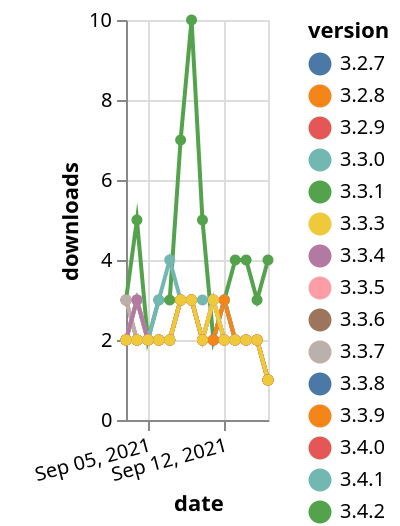 {"$schema": "https://vega.github.io/schema/vega-lite/v5.json", "description": "A simple bar chart with embedded data.", "data": {"values": [{"date": "2021-09-03", "total": 1131, "delta": 2, "version": "3.3.8"}, {"date": "2021-09-04", "total": 1133, "delta": 2, "version": "3.3.8"}, {"date": "2021-09-05", "total": 1135, "delta": 2, "version": "3.3.8"}, {"date": "2021-09-06", "total": 1137, "delta": 2, "version": "3.3.8"}, {"date": "2021-09-07", "total": 1139, "delta": 2, "version": "3.3.8"}, {"date": "2021-09-08", "total": 1142, "delta": 3, "version": "3.3.8"}, {"date": "2021-09-09", "total": 1145, "delta": 3, "version": "3.3.8"}, {"date": "2021-09-10", "total": 1147, "delta": 2, "version": "3.3.8"}, {"date": "2021-09-11", "total": 1149, "delta": 2, "version": "3.3.8"}, {"date": "2021-09-12", "total": 1151, "delta": 2, "version": "3.3.8"}, {"date": "2021-09-13", "total": 1153, "delta": 2, "version": "3.3.8"}, {"date": "2021-09-14", "total": 1155, "delta": 2, "version": "3.3.8"}, {"date": "2021-09-15", "total": 1157, "delta": 2, "version": "3.3.8"}, {"date": "2021-09-16", "total": 1158, "delta": 1, "version": "3.3.8"}, {"date": "2021-09-03", "total": 2135, "delta": 2, "version": "3.3.1"}, {"date": "2021-09-04", "total": 2138, "delta": 3, "version": "3.3.1"}, {"date": "2021-09-05", "total": 2140, "delta": 2, "version": "3.3.1"}, {"date": "2021-09-06", "total": 2142, "delta": 2, "version": "3.3.1"}, {"date": "2021-09-07", "total": 2144, "delta": 2, "version": "3.3.1"}, {"date": "2021-09-08", "total": 2147, "delta": 3, "version": "3.3.1"}, {"date": "2021-09-09", "total": 2150, "delta": 3, "version": "3.3.1"}, {"date": "2021-09-10", "total": 2152, "delta": 2, "version": "3.3.1"}, {"date": "2021-09-11", "total": 2155, "delta": 3, "version": "3.3.1"}, {"date": "2021-09-12", "total": 2157, "delta": 2, "version": "3.3.1"}, {"date": "2021-09-13", "total": 2159, "delta": 2, "version": "3.3.1"}, {"date": "2021-09-14", "total": 2161, "delta": 2, "version": "3.3.1"}, {"date": "2021-09-15", "total": 2163, "delta": 2, "version": "3.3.1"}, {"date": "2021-09-16", "total": 2164, "delta": 1, "version": "3.3.1"}, {"date": "2021-09-03", "total": 2379, "delta": 2, "version": "3.2.7"}, {"date": "2021-09-04", "total": 2381, "delta": 2, "version": "3.2.7"}, {"date": "2021-09-05", "total": 2383, "delta": 2, "version": "3.2.7"}, {"date": "2021-09-06", "total": 2385, "delta": 2, "version": "3.2.7"}, {"date": "2021-09-07", "total": 2387, "delta": 2, "version": "3.2.7"}, {"date": "2021-09-08", "total": 2390, "delta": 3, "version": "3.2.7"}, {"date": "2021-09-09", "total": 2393, "delta": 3, "version": "3.2.7"}, {"date": "2021-09-10", "total": 2395, "delta": 2, "version": "3.2.7"}, {"date": "2021-09-11", "total": 2397, "delta": 2, "version": "3.2.7"}, {"date": "2021-09-12", "total": 2400, "delta": 3, "version": "3.2.7"}, {"date": "2021-09-13", "total": 2402, "delta": 2, "version": "3.2.7"}, {"date": "2021-09-14", "total": 2404, "delta": 2, "version": "3.2.7"}, {"date": "2021-09-15", "total": 2406, "delta": 2, "version": "3.2.7"}, {"date": "2021-09-16", "total": 2407, "delta": 1, "version": "3.2.7"}, {"date": "2021-09-03", "total": 1347, "delta": 3, "version": "3.4.2"}, {"date": "2021-09-04", "total": 1352, "delta": 5, "version": "3.4.2"}, {"date": "2021-09-05", "total": 1354, "delta": 2, "version": "3.4.2"}, {"date": "2021-09-06", "total": 1357, "delta": 3, "version": "3.4.2"}, {"date": "2021-09-07", "total": 1360, "delta": 3, "version": "3.4.2"}, {"date": "2021-09-08", "total": 1367, "delta": 7, "version": "3.4.2"}, {"date": "2021-09-09", "total": 1377, "delta": 10, "version": "3.4.2"}, {"date": "2021-09-10", "total": 1382, "delta": 5, "version": "3.4.2"}, {"date": "2021-09-11", "total": 1384, "delta": 2, "version": "3.4.2"}, {"date": "2021-09-12", "total": 1387, "delta": 3, "version": "3.4.2"}, {"date": "2021-09-13", "total": 1391, "delta": 4, "version": "3.4.2"}, {"date": "2021-09-14", "total": 1395, "delta": 4, "version": "3.4.2"}, {"date": "2021-09-15", "total": 1398, "delta": 3, "version": "3.4.2"}, {"date": "2021-09-16", "total": 1402, "delta": 4, "version": "3.4.2"}, {"date": "2021-09-03", "total": 2796, "delta": 2, "version": "3.3.0"}, {"date": "2021-09-04", "total": 2798, "delta": 2, "version": "3.3.0"}, {"date": "2021-09-05", "total": 2800, "delta": 2, "version": "3.3.0"}, {"date": "2021-09-06", "total": 2803, "delta": 3, "version": "3.3.0"}, {"date": "2021-09-07", "total": 2807, "delta": 4, "version": "3.3.0"}, {"date": "2021-09-08", "total": 2810, "delta": 3, "version": "3.3.0"}, {"date": "2021-09-09", "total": 2813, "delta": 3, "version": "3.3.0"}, {"date": "2021-09-10", "total": 2816, "delta": 3, "version": "3.3.0"}, {"date": "2021-09-11", "total": 2819, "delta": 3, "version": "3.3.0"}, {"date": "2021-09-12", "total": 2822, "delta": 3, "version": "3.3.0"}, {"date": "2021-09-13", "total": 2824, "delta": 2, "version": "3.3.0"}, {"date": "2021-09-14", "total": 2826, "delta": 2, "version": "3.3.0"}, {"date": "2021-09-15", "total": 2828, "delta": 2, "version": "3.3.0"}, {"date": "2021-09-16", "total": 2829, "delta": 1, "version": "3.3.0"}, {"date": "2021-09-03", "total": 1077, "delta": 2, "version": "3.4.0"}, {"date": "2021-09-04", "total": 1079, "delta": 2, "version": "3.4.0"}, {"date": "2021-09-05", "total": 1081, "delta": 2, "version": "3.4.0"}, {"date": "2021-09-06", "total": 1083, "delta": 2, "version": "3.4.0"}, {"date": "2021-09-07", "total": 1085, "delta": 2, "version": "3.4.0"}, {"date": "2021-09-08", "total": 1088, "delta": 3, "version": "3.4.0"}, {"date": "2021-09-09", "total": 1091, "delta": 3, "version": "3.4.0"}, {"date": "2021-09-10", "total": 1093, "delta": 2, "version": "3.4.0"}, {"date": "2021-09-11", "total": 1095, "delta": 2, "version": "3.4.0"}, {"date": "2021-09-12", "total": 1097, "delta": 2, "version": "3.4.0"}, {"date": "2021-09-13", "total": 1099, "delta": 2, "version": "3.4.0"}, {"date": "2021-09-14", "total": 1101, "delta": 2, "version": "3.4.0"}, {"date": "2021-09-15", "total": 1103, "delta": 2, "version": "3.4.0"}, {"date": "2021-09-16", "total": 1104, "delta": 1, "version": "3.4.0"}, {"date": "2021-09-03", "total": 1236, "delta": 2, "version": "3.4.1"}, {"date": "2021-09-04", "total": 1239, "delta": 3, "version": "3.4.1"}, {"date": "2021-09-05", "total": 1241, "delta": 2, "version": "3.4.1"}, {"date": "2021-09-06", "total": 1243, "delta": 2, "version": "3.4.1"}, {"date": "2021-09-07", "total": 1245, "delta": 2, "version": "3.4.1"}, {"date": "2021-09-08", "total": 1248, "delta": 3, "version": "3.4.1"}, {"date": "2021-09-09", "total": 1251, "delta": 3, "version": "3.4.1"}, {"date": "2021-09-10", "total": 1253, "delta": 2, "version": "3.4.1"}, {"date": "2021-09-11", "total": 1255, "delta": 2, "version": "3.4.1"}, {"date": "2021-09-12", "total": 1258, "delta": 3, "version": "3.4.1"}, {"date": "2021-09-13", "total": 1260, "delta": 2, "version": "3.4.1"}, {"date": "2021-09-14", "total": 1262, "delta": 2, "version": "3.4.1"}, {"date": "2021-09-15", "total": 1264, "delta": 2, "version": "3.4.1"}, {"date": "2021-09-16", "total": 1265, "delta": 1, "version": "3.4.1"}, {"date": "2021-09-03", "total": 1218, "delta": 2, "version": "3.3.6"}, {"date": "2021-09-04", "total": 1220, "delta": 2, "version": "3.3.6"}, {"date": "2021-09-05", "total": 1222, "delta": 2, "version": "3.3.6"}, {"date": "2021-09-06", "total": 1224, "delta": 2, "version": "3.3.6"}, {"date": "2021-09-07", "total": 1226, "delta": 2, "version": "3.3.6"}, {"date": "2021-09-08", "total": 1229, "delta": 3, "version": "3.3.6"}, {"date": "2021-09-09", "total": 1232, "delta": 3, "version": "3.3.6"}, {"date": "2021-09-10", "total": 1234, "delta": 2, "version": "3.3.6"}, {"date": "2021-09-11", "total": 1236, "delta": 2, "version": "3.3.6"}, {"date": "2021-09-12", "total": 1238, "delta": 2, "version": "3.3.6"}, {"date": "2021-09-13", "total": 1240, "delta": 2, "version": "3.3.6"}, {"date": "2021-09-14", "total": 1242, "delta": 2, "version": "3.3.6"}, {"date": "2021-09-15", "total": 1244, "delta": 2, "version": "3.3.6"}, {"date": "2021-09-16", "total": 1245, "delta": 1, "version": "3.3.6"}, {"date": "2021-09-03", "total": 2280, "delta": 2, "version": "3.2.8"}, {"date": "2021-09-04", "total": 2282, "delta": 2, "version": "3.2.8"}, {"date": "2021-09-05", "total": 2284, "delta": 2, "version": "3.2.8"}, {"date": "2021-09-06", "total": 2286, "delta": 2, "version": "3.2.8"}, {"date": "2021-09-07", "total": 2288, "delta": 2, "version": "3.2.8"}, {"date": "2021-09-08", "total": 2291, "delta": 3, "version": "3.2.8"}, {"date": "2021-09-09", "total": 2294, "delta": 3, "version": "3.2.8"}, {"date": "2021-09-10", "total": 2296, "delta": 2, "version": "3.2.8"}, {"date": "2021-09-11", "total": 2298, "delta": 2, "version": "3.2.8"}, {"date": "2021-09-12", "total": 2301, "delta": 3, "version": "3.2.8"}, {"date": "2021-09-13", "total": 2303, "delta": 2, "version": "3.2.8"}, {"date": "2021-09-14", "total": 2305, "delta": 2, "version": "3.2.8"}, {"date": "2021-09-15", "total": 2307, "delta": 2, "version": "3.2.8"}, {"date": "2021-09-16", "total": 2308, "delta": 1, "version": "3.2.8"}, {"date": "2021-09-03", "total": 2304, "delta": 3, "version": "3.2.9"}, {"date": "2021-09-04", "total": 2306, "delta": 2, "version": "3.2.9"}, {"date": "2021-09-05", "total": 2308, "delta": 2, "version": "3.2.9"}, {"date": "2021-09-06", "total": 2310, "delta": 2, "version": "3.2.9"}, {"date": "2021-09-07", "total": 2312, "delta": 2, "version": "3.2.9"}, {"date": "2021-09-08", "total": 2315, "delta": 3, "version": "3.2.9"}, {"date": "2021-09-09", "total": 2318, "delta": 3, "version": "3.2.9"}, {"date": "2021-09-10", "total": 2320, "delta": 2, "version": "3.2.9"}, {"date": "2021-09-11", "total": 2323, "delta": 3, "version": "3.2.9"}, {"date": "2021-09-12", "total": 2325, "delta": 2, "version": "3.2.9"}, {"date": "2021-09-13", "total": 2327, "delta": 2, "version": "3.2.9"}, {"date": "2021-09-14", "total": 2329, "delta": 2, "version": "3.2.9"}, {"date": "2021-09-15", "total": 2331, "delta": 2, "version": "3.2.9"}, {"date": "2021-09-16", "total": 2332, "delta": 1, "version": "3.2.9"}, {"date": "2021-09-03", "total": 1227, "delta": 3, "version": "3.3.7"}, {"date": "2021-09-04", "total": 1229, "delta": 2, "version": "3.3.7"}, {"date": "2021-09-05", "total": 1231, "delta": 2, "version": "3.3.7"}, {"date": "2021-09-06", "total": 1233, "delta": 2, "version": "3.3.7"}, {"date": "2021-09-07", "total": 1235, "delta": 2, "version": "3.3.7"}, {"date": "2021-09-08", "total": 1238, "delta": 3, "version": "3.3.7"}, {"date": "2021-09-09", "total": 1241, "delta": 3, "version": "3.3.7"}, {"date": "2021-09-10", "total": 1243, "delta": 2, "version": "3.3.7"}, {"date": "2021-09-11", "total": 1246, "delta": 3, "version": "3.3.7"}, {"date": "2021-09-12", "total": 1248, "delta": 2, "version": "3.3.7"}, {"date": "2021-09-13", "total": 1250, "delta": 2, "version": "3.3.7"}, {"date": "2021-09-14", "total": 1252, "delta": 2, "version": "3.3.7"}, {"date": "2021-09-15", "total": 1254, "delta": 2, "version": "3.3.7"}, {"date": "2021-09-16", "total": 1255, "delta": 1, "version": "3.3.7"}, {"date": "2021-09-03", "total": 1462, "delta": 2, "version": "3.3.5"}, {"date": "2021-09-04", "total": 1465, "delta": 3, "version": "3.3.5"}, {"date": "2021-09-05", "total": 1467, "delta": 2, "version": "3.3.5"}, {"date": "2021-09-06", "total": 1469, "delta": 2, "version": "3.3.5"}, {"date": "2021-09-07", "total": 1471, "delta": 2, "version": "3.3.5"}, {"date": "2021-09-08", "total": 1474, "delta": 3, "version": "3.3.5"}, {"date": "2021-09-09", "total": 1477, "delta": 3, "version": "3.3.5"}, {"date": "2021-09-10", "total": 1479, "delta": 2, "version": "3.3.5"}, {"date": "2021-09-11", "total": 1482, "delta": 3, "version": "3.3.5"}, {"date": "2021-09-12", "total": 1484, "delta": 2, "version": "3.3.5"}, {"date": "2021-09-13", "total": 1486, "delta": 2, "version": "3.3.5"}, {"date": "2021-09-14", "total": 1488, "delta": 2, "version": "3.3.5"}, {"date": "2021-09-15", "total": 1490, "delta": 2, "version": "3.3.5"}, {"date": "2021-09-16", "total": 1491, "delta": 1, "version": "3.3.5"}, {"date": "2021-09-03", "total": 1665, "delta": 2, "version": "3.3.4"}, {"date": "2021-09-04", "total": 1668, "delta": 3, "version": "3.3.4"}, {"date": "2021-09-05", "total": 1670, "delta": 2, "version": "3.3.4"}, {"date": "2021-09-06", "total": 1672, "delta": 2, "version": "3.3.4"}, {"date": "2021-09-07", "total": 1674, "delta": 2, "version": "3.3.4"}, {"date": "2021-09-08", "total": 1677, "delta": 3, "version": "3.3.4"}, {"date": "2021-09-09", "total": 1680, "delta": 3, "version": "3.3.4"}, {"date": "2021-09-10", "total": 1682, "delta": 2, "version": "3.3.4"}, {"date": "2021-09-11", "total": 1684, "delta": 2, "version": "3.3.4"}, {"date": "2021-09-12", "total": 1686, "delta": 2, "version": "3.3.4"}, {"date": "2021-09-13", "total": 1688, "delta": 2, "version": "3.3.4"}, {"date": "2021-09-14", "total": 1690, "delta": 2, "version": "3.3.4"}, {"date": "2021-09-15", "total": 1692, "delta": 2, "version": "3.3.4"}, {"date": "2021-09-16", "total": 1693, "delta": 1, "version": "3.3.4"}, {"date": "2021-09-03", "total": 1180, "delta": 2, "version": "3.3.9"}, {"date": "2021-09-04", "total": 1182, "delta": 2, "version": "3.3.9"}, {"date": "2021-09-05", "total": 1184, "delta": 2, "version": "3.3.9"}, {"date": "2021-09-06", "total": 1186, "delta": 2, "version": "3.3.9"}, {"date": "2021-09-07", "total": 1188, "delta": 2, "version": "3.3.9"}, {"date": "2021-09-08", "total": 1191, "delta": 3, "version": "3.3.9"}, {"date": "2021-09-09", "total": 1194, "delta": 3, "version": "3.3.9"}, {"date": "2021-09-10", "total": 1196, "delta": 2, "version": "3.3.9"}, {"date": "2021-09-11", "total": 1198, "delta": 2, "version": "3.3.9"}, {"date": "2021-09-12", "total": 1200, "delta": 2, "version": "3.3.9"}, {"date": "2021-09-13", "total": 1202, "delta": 2, "version": "3.3.9"}, {"date": "2021-09-14", "total": 1204, "delta": 2, "version": "3.3.9"}, {"date": "2021-09-15", "total": 1206, "delta": 2, "version": "3.3.9"}, {"date": "2021-09-16", "total": 1207, "delta": 1, "version": "3.3.9"}, {"date": "2021-09-03", "total": 1600, "delta": 2, "version": "3.3.3"}, {"date": "2021-09-04", "total": 1602, "delta": 2, "version": "3.3.3"}, {"date": "2021-09-05", "total": 1604, "delta": 2, "version": "3.3.3"}, {"date": "2021-09-06", "total": 1606, "delta": 2, "version": "3.3.3"}, {"date": "2021-09-07", "total": 1608, "delta": 2, "version": "3.3.3"}, {"date": "2021-09-08", "total": 1611, "delta": 3, "version": "3.3.3"}, {"date": "2021-09-09", "total": 1614, "delta": 3, "version": "3.3.3"}, {"date": "2021-09-10", "total": 1616, "delta": 2, "version": "3.3.3"}, {"date": "2021-09-11", "total": 1619, "delta": 3, "version": "3.3.3"}, {"date": "2021-09-12", "total": 1621, "delta": 2, "version": "3.3.3"}, {"date": "2021-09-13", "total": 1623, "delta": 2, "version": "3.3.3"}, {"date": "2021-09-14", "total": 1625, "delta": 2, "version": "3.3.3"}, {"date": "2021-09-15", "total": 1627, "delta": 2, "version": "3.3.3"}, {"date": "2021-09-16", "total": 1628, "delta": 1, "version": "3.3.3"}]}, "width": "container", "mark": {"type": "line", "point": {"filled": true}}, "encoding": {"x": {"field": "date", "type": "temporal", "timeUnit": "yearmonthdate", "title": "date", "axis": {"labelAngle": -15}}, "y": {"field": "delta", "type": "quantitative", "title": "downloads"}, "color": {"field": "version", "type": "nominal"}, "tooltip": {"field": "delta"}}}